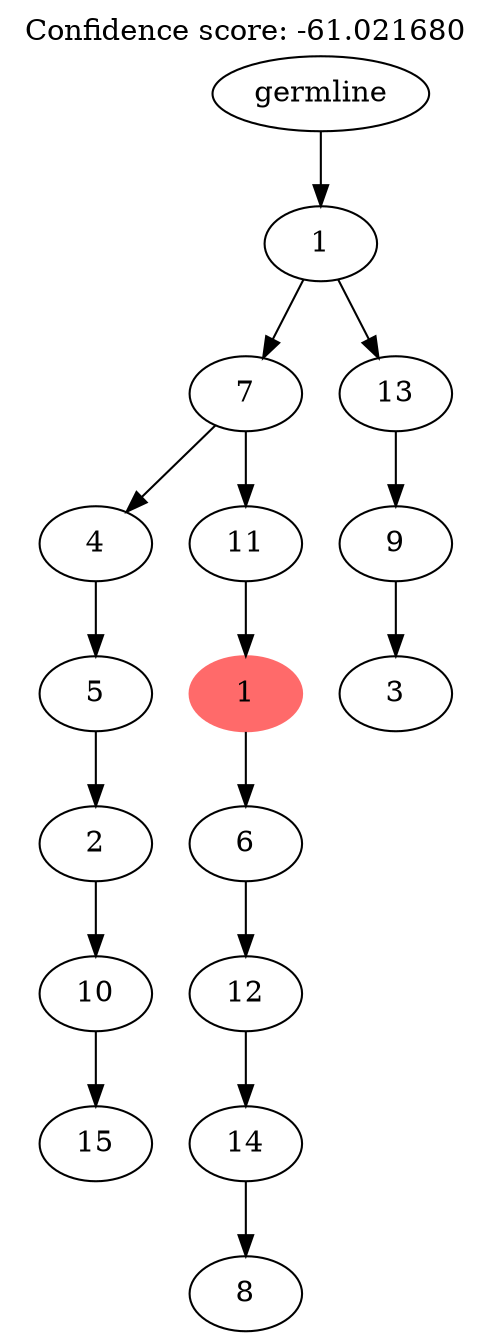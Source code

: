 digraph g {
	"15" -> "16";
	"16" [label="15"];
	"14" -> "15";
	"15" [label="10"];
	"13" -> "14";
	"14" [label="2"];
	"12" -> "13";
	"13" [label="5"];
	"10" -> "11";
	"11" [label="8"];
	"9" -> "10";
	"10" [label="14"];
	"8" -> "9";
	"9" [label="12"];
	"7" -> "8";
	"8" [label="6"];
	"6" -> "7";
	"7" [color=indianred1, style=filled, label="1"];
	"5" -> "6";
	"6" [label="11"];
	"5" -> "12";
	"12" [label="4"];
	"3" -> "4";
	"4" [label="3"];
	"2" -> "3";
	"3" [label="9"];
	"1" -> "2";
	"2" [label="13"];
	"1" -> "5";
	"5" [label="7"];
	"0" -> "1";
	"1" [label="1"];
	"0" [label="germline"];
	labelloc="t";
	label="Confidence score: -61.021680";
}
